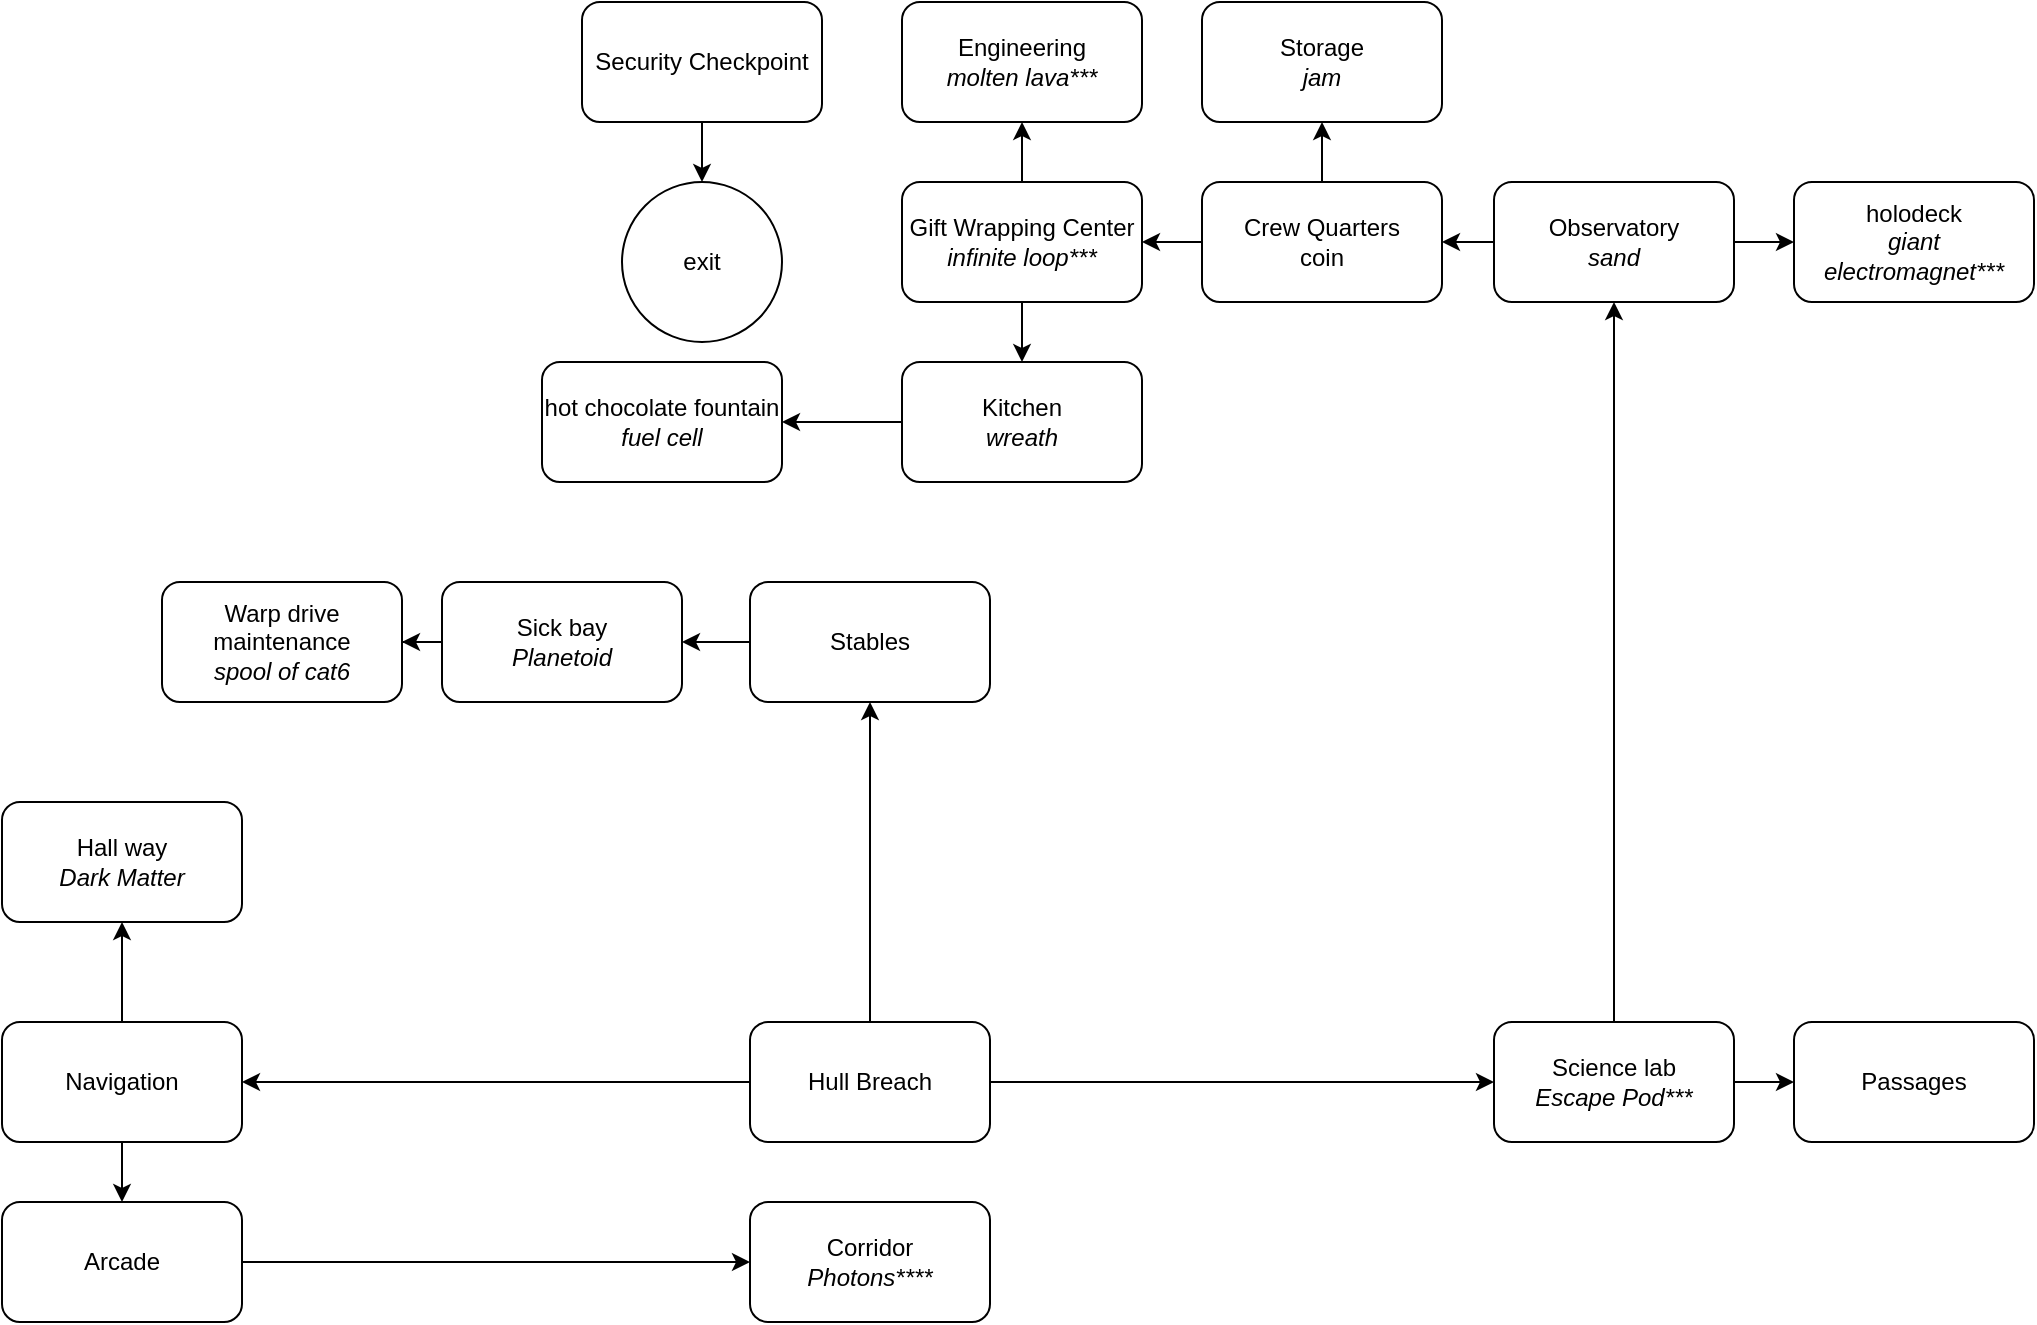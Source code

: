 <mxfile version="26.0.14">
  <diagram name="Side-1" id="m6EMcneYkaBrpLweiN15">
    <mxGraphModel dx="2098" dy="811" grid="1" gridSize="10" guides="1" tooltips="1" connect="1" arrows="1" fold="1" page="1" pageScale="1" pageWidth="827" pageHeight="1169" math="0" shadow="0">
      <root>
        <mxCell id="0" />
        <mxCell id="1" parent="0" />
        <mxCell id="mBt9J0rDIg8ce7JYw4la-6" style="edgeStyle=orthogonalEdgeStyle;rounded=0;orthogonalLoop=1;jettySize=auto;html=1;exitX=0.5;exitY=0;exitDx=0;exitDy=0;" edge="1" parent="1" source="mBt9J0rDIg8ce7JYw4la-1" target="mBt9J0rDIg8ce7JYw4la-2">
          <mxGeometry relative="1" as="geometry">
            <mxPoint x="234" y="340" as="targetPoint" />
          </mxGeometry>
        </mxCell>
        <mxCell id="mBt9J0rDIg8ce7JYw4la-8" value="" style="edgeStyle=orthogonalEdgeStyle;rounded=0;orthogonalLoop=1;jettySize=auto;html=1;exitX=1;exitY=0.5;exitDx=0;exitDy=0;" edge="1" parent="1" source="mBt9J0rDIg8ce7JYw4la-1" target="mBt9J0rDIg8ce7JYw4la-4">
          <mxGeometry relative="1" as="geometry">
            <mxPoint x="520" y="570" as="sourcePoint" />
          </mxGeometry>
        </mxCell>
        <mxCell id="mBt9J0rDIg8ce7JYw4la-13" value="" style="edgeStyle=orthogonalEdgeStyle;rounded=0;orthogonalLoop=1;jettySize=auto;html=1;exitX=0;exitY=0.5;exitDx=0;exitDy=0;" edge="1" parent="1" source="mBt9J0rDIg8ce7JYw4la-1" target="mBt9J0rDIg8ce7JYw4la-12">
          <mxGeometry relative="1" as="geometry">
            <mxPoint x="-56" y="570" as="sourcePoint" />
          </mxGeometry>
        </mxCell>
        <mxCell id="mBt9J0rDIg8ce7JYw4la-1" value="Hull Breach" style="rounded=1;whiteSpace=wrap;html=1;" vertex="1" parent="1">
          <mxGeometry x="174" y="540" width="120" height="60" as="geometry" />
        </mxCell>
        <mxCell id="mBt9J0rDIg8ce7JYw4la-9" value="" style="edgeStyle=orthogonalEdgeStyle;rounded=0;orthogonalLoop=1;jettySize=auto;html=1;" edge="1" parent="1" source="mBt9J0rDIg8ce7JYw4la-2" target="mBt9J0rDIg8ce7JYw4la-5">
          <mxGeometry relative="1" as="geometry">
            <mxPoint x="150" y="350" as="targetPoint" />
          </mxGeometry>
        </mxCell>
        <mxCell id="mBt9J0rDIg8ce7JYw4la-2" value="Stables" style="rounded=1;whiteSpace=wrap;html=1;" vertex="1" parent="1">
          <mxGeometry x="174" y="320" width="120" height="60" as="geometry" />
        </mxCell>
        <mxCell id="mBt9J0rDIg8ce7JYw4la-3" value="Hall way&lt;br&gt;&lt;i&gt;Dark Matter&lt;/i&gt;" style="rounded=1;whiteSpace=wrap;html=1;" vertex="1" parent="1">
          <mxGeometry x="-200" y="430" width="120" height="60" as="geometry" />
        </mxCell>
        <mxCell id="mBt9J0rDIg8ce7JYw4la-24" style="edgeStyle=orthogonalEdgeStyle;rounded=0;orthogonalLoop=1;jettySize=auto;html=1;exitX=0.5;exitY=0;exitDx=0;exitDy=0;entryX=0.5;entryY=1;entryDx=0;entryDy=0;" edge="1" parent="1" source="mBt9J0rDIg8ce7JYw4la-4" target="mBt9J0rDIg8ce7JYw4la-22">
          <mxGeometry relative="1" as="geometry">
            <mxPoint x="606" y="430" as="targetPoint" />
          </mxGeometry>
        </mxCell>
        <mxCell id="mBt9J0rDIg8ce7JYw4la-25" style="edgeStyle=orthogonalEdgeStyle;rounded=0;orthogonalLoop=1;jettySize=auto;html=1;exitX=1;exitY=0.5;exitDx=0;exitDy=0;" edge="1" parent="1" source="mBt9J0rDIg8ce7JYw4la-4" target="mBt9J0rDIg8ce7JYw4la-23">
          <mxGeometry relative="1" as="geometry" />
        </mxCell>
        <mxCell id="mBt9J0rDIg8ce7JYw4la-4" value="Science lab&lt;br&gt;&lt;i&gt;Escape Pod***&lt;/i&gt;" style="rounded=1;whiteSpace=wrap;html=1;" vertex="1" parent="1">
          <mxGeometry x="546" y="540" width="120" height="60" as="geometry" />
        </mxCell>
        <mxCell id="mBt9J0rDIg8ce7JYw4la-11" value="" style="edgeStyle=orthogonalEdgeStyle;rounded=0;orthogonalLoop=1;jettySize=auto;html=1;" edge="1" parent="1" source="mBt9J0rDIg8ce7JYw4la-5" target="mBt9J0rDIg8ce7JYw4la-10">
          <mxGeometry relative="1" as="geometry" />
        </mxCell>
        <mxCell id="mBt9J0rDIg8ce7JYw4la-5" value="Sick bay&lt;br&gt;&lt;i&gt;Planetoid&lt;/i&gt;" style="rounded=1;whiteSpace=wrap;html=1;" vertex="1" parent="1">
          <mxGeometry x="20" y="320" width="120" height="60" as="geometry" />
        </mxCell>
        <mxCell id="mBt9J0rDIg8ce7JYw4la-10" value="Warp drive maintenance&lt;br&gt;&lt;i&gt;spool of cat6&lt;/i&gt;" style="rounded=1;whiteSpace=wrap;html=1;" vertex="1" parent="1">
          <mxGeometry x="-120" y="320" width="120" height="60" as="geometry" />
        </mxCell>
        <mxCell id="mBt9J0rDIg8ce7JYw4la-14" value="" style="edgeStyle=orthogonalEdgeStyle;rounded=0;orthogonalLoop=1;jettySize=auto;html=1;" edge="1" parent="1" source="mBt9J0rDIg8ce7JYw4la-12" target="mBt9J0rDIg8ce7JYw4la-3">
          <mxGeometry relative="1" as="geometry" />
        </mxCell>
        <mxCell id="mBt9J0rDIg8ce7JYw4la-17" style="edgeStyle=orthogonalEdgeStyle;rounded=0;orthogonalLoop=1;jettySize=auto;html=1;exitX=0.5;exitY=1;exitDx=0;exitDy=0;entryX=0.5;entryY=0;entryDx=0;entryDy=0;" edge="1" parent="1" source="mBt9J0rDIg8ce7JYw4la-12" target="mBt9J0rDIg8ce7JYw4la-16">
          <mxGeometry relative="1" as="geometry" />
        </mxCell>
        <mxCell id="mBt9J0rDIg8ce7JYw4la-12" value="Navigation" style="rounded=1;whiteSpace=wrap;html=1;" vertex="1" parent="1">
          <mxGeometry x="-200" y="540" width="120" height="60" as="geometry" />
        </mxCell>
        <mxCell id="mBt9J0rDIg8ce7JYw4la-19" style="edgeStyle=orthogonalEdgeStyle;rounded=0;orthogonalLoop=1;jettySize=auto;html=1;exitX=1;exitY=0.5;exitDx=0;exitDy=0;entryX=0;entryY=0.5;entryDx=0;entryDy=0;" edge="1" parent="1" source="mBt9J0rDIg8ce7JYw4la-16" target="mBt9J0rDIg8ce7JYw4la-18">
          <mxGeometry relative="1" as="geometry">
            <mxPoint x="-56" y="660" as="targetPoint" />
          </mxGeometry>
        </mxCell>
        <mxCell id="mBt9J0rDIg8ce7JYw4la-16" value="Arcade" style="rounded=1;whiteSpace=wrap;html=1;" vertex="1" parent="1">
          <mxGeometry x="-200" y="630" width="120" height="60" as="geometry" />
        </mxCell>
        <mxCell id="mBt9J0rDIg8ce7JYw4la-18" value="Corridor&lt;div&gt;&lt;i&gt;Photons****&lt;/i&gt;&lt;/div&gt;" style="rounded=1;whiteSpace=wrap;html=1;" vertex="1" parent="1">
          <mxGeometry x="174" y="630" width="120" height="60" as="geometry" />
        </mxCell>
        <mxCell id="mBt9J0rDIg8ce7JYw4la-28" value="" style="edgeStyle=orthogonalEdgeStyle;rounded=0;orthogonalLoop=1;jettySize=auto;html=1;" edge="1" parent="1" source="mBt9J0rDIg8ce7JYw4la-22" target="mBt9J0rDIg8ce7JYw4la-26">
          <mxGeometry relative="1" as="geometry" />
        </mxCell>
        <mxCell id="mBt9J0rDIg8ce7JYw4la-29" style="edgeStyle=orthogonalEdgeStyle;rounded=0;orthogonalLoop=1;jettySize=auto;html=1;exitX=1;exitY=0.5;exitDx=0;exitDy=0;" edge="1" parent="1" source="mBt9J0rDIg8ce7JYw4la-22" target="mBt9J0rDIg8ce7JYw4la-27">
          <mxGeometry relative="1" as="geometry" />
        </mxCell>
        <mxCell id="mBt9J0rDIg8ce7JYw4la-22" value="Observatory&lt;div&gt;&lt;i&gt;sand&lt;/i&gt;&lt;/div&gt;" style="rounded=1;whiteSpace=wrap;html=1;" vertex="1" parent="1">
          <mxGeometry x="546" y="120" width="120" height="60" as="geometry" />
        </mxCell>
        <mxCell id="mBt9J0rDIg8ce7JYw4la-23" value="Passages" style="rounded=1;whiteSpace=wrap;html=1;" vertex="1" parent="1">
          <mxGeometry x="696" y="540" width="120" height="60" as="geometry" />
        </mxCell>
        <mxCell id="mBt9J0rDIg8ce7JYw4la-32" style="edgeStyle=orthogonalEdgeStyle;rounded=0;orthogonalLoop=1;jettySize=auto;html=1;exitX=0;exitY=0.5;exitDx=0;exitDy=0;" edge="1" parent="1" source="mBt9J0rDIg8ce7JYw4la-26" target="mBt9J0rDIg8ce7JYw4la-30">
          <mxGeometry relative="1" as="geometry" />
        </mxCell>
        <mxCell id="mBt9J0rDIg8ce7JYw4la-45" style="edgeStyle=orthogonalEdgeStyle;rounded=0;orthogonalLoop=1;jettySize=auto;html=1;exitX=0.5;exitY=0;exitDx=0;exitDy=0;entryX=0.5;entryY=1;entryDx=0;entryDy=0;" edge="1" parent="1" source="mBt9J0rDIg8ce7JYw4la-26" target="mBt9J0rDIg8ce7JYw4la-44">
          <mxGeometry relative="1" as="geometry" />
        </mxCell>
        <mxCell id="mBt9J0rDIg8ce7JYw4la-26" value="Crew Quarters&lt;br&gt;coin" style="rounded=1;whiteSpace=wrap;html=1;" vertex="1" parent="1">
          <mxGeometry x="400" y="120" width="120" height="60" as="geometry" />
        </mxCell>
        <mxCell id="mBt9J0rDIg8ce7JYw4la-27" value="holodeck&lt;div&gt;&lt;i&gt;giant electromagnet***&lt;/i&gt;&lt;/div&gt;" style="rounded=1;whiteSpace=wrap;html=1;" vertex="1" parent="1">
          <mxGeometry x="696" y="120" width="120" height="60" as="geometry" />
        </mxCell>
        <mxCell id="mBt9J0rDIg8ce7JYw4la-35" style="edgeStyle=orthogonalEdgeStyle;rounded=0;orthogonalLoop=1;jettySize=auto;html=1;exitX=0.5;exitY=0;exitDx=0;exitDy=0;entryX=0.5;entryY=1;entryDx=0;entryDy=0;" edge="1" parent="1" source="mBt9J0rDIg8ce7JYw4la-30" target="mBt9J0rDIg8ce7JYw4la-33">
          <mxGeometry relative="1" as="geometry" />
        </mxCell>
        <mxCell id="mBt9J0rDIg8ce7JYw4la-36" style="edgeStyle=orthogonalEdgeStyle;rounded=0;orthogonalLoop=1;jettySize=auto;html=1;exitX=0.5;exitY=1;exitDx=0;exitDy=0;entryX=0.5;entryY=0;entryDx=0;entryDy=0;" edge="1" parent="1" source="mBt9J0rDIg8ce7JYw4la-30" target="mBt9J0rDIg8ce7JYw4la-34">
          <mxGeometry relative="1" as="geometry" />
        </mxCell>
        <mxCell id="mBt9J0rDIg8ce7JYw4la-30" value="Gift Wrapping Center&lt;br&gt;&lt;i&gt;infinite loop***&lt;/i&gt;" style="rounded=1;whiteSpace=wrap;html=1;" vertex="1" parent="1">
          <mxGeometry x="250" y="120" width="120" height="60" as="geometry" />
        </mxCell>
        <mxCell id="mBt9J0rDIg8ce7JYw4la-33" value="Engineering&lt;br&gt;&lt;i&gt;molten lava***&lt;/i&gt;" style="rounded=1;whiteSpace=wrap;html=1;" vertex="1" parent="1">
          <mxGeometry x="250" y="30" width="120" height="60" as="geometry" />
        </mxCell>
        <mxCell id="mBt9J0rDIg8ce7JYw4la-42" style="edgeStyle=orthogonalEdgeStyle;rounded=0;orthogonalLoop=1;jettySize=auto;html=1;exitX=0;exitY=0.5;exitDx=0;exitDy=0;" edge="1" parent="1" source="mBt9J0rDIg8ce7JYw4la-34" target="mBt9J0rDIg8ce7JYw4la-41">
          <mxGeometry relative="1" as="geometry" />
        </mxCell>
        <mxCell id="mBt9J0rDIg8ce7JYw4la-34" value="Kitchen&lt;div&gt;&lt;i&gt;wreath&lt;/i&gt;&lt;/div&gt;" style="rounded=1;whiteSpace=wrap;html=1;" vertex="1" parent="1">
          <mxGeometry x="250" y="210" width="120" height="60" as="geometry" />
        </mxCell>
        <mxCell id="mBt9J0rDIg8ce7JYw4la-40" style="edgeStyle=orthogonalEdgeStyle;rounded=0;orthogonalLoop=1;jettySize=auto;html=1;exitX=0.5;exitY=1;exitDx=0;exitDy=0;entryX=0.5;entryY=0;entryDx=0;entryDy=0;" edge="1" parent="1" source="mBt9J0rDIg8ce7JYw4la-37" target="mBt9J0rDIg8ce7JYw4la-39">
          <mxGeometry relative="1" as="geometry" />
        </mxCell>
        <mxCell id="mBt9J0rDIg8ce7JYw4la-37" value="Security Checkpoint" style="rounded=1;whiteSpace=wrap;html=1;" vertex="1" parent="1">
          <mxGeometry x="90" y="30" width="120" height="60" as="geometry" />
        </mxCell>
        <mxCell id="mBt9J0rDIg8ce7JYw4la-39" value="exit" style="ellipse;whiteSpace=wrap;html=1;aspect=fixed;" vertex="1" parent="1">
          <mxGeometry x="110" y="120" width="80" height="80" as="geometry" />
        </mxCell>
        <mxCell id="mBt9J0rDIg8ce7JYw4la-41" value="hot chocolate fountain&lt;br&gt;&lt;i&gt;fuel cell&lt;/i&gt;" style="rounded=1;whiteSpace=wrap;html=1;" vertex="1" parent="1">
          <mxGeometry x="70" y="210" width="120" height="60" as="geometry" />
        </mxCell>
        <mxCell id="mBt9J0rDIg8ce7JYw4la-44" value="Storage&lt;br&gt;&lt;i&gt;jam&lt;/i&gt;" style="rounded=1;whiteSpace=wrap;html=1;" vertex="1" parent="1">
          <mxGeometry x="400" y="30" width="120" height="60" as="geometry" />
        </mxCell>
      </root>
    </mxGraphModel>
  </diagram>
</mxfile>
